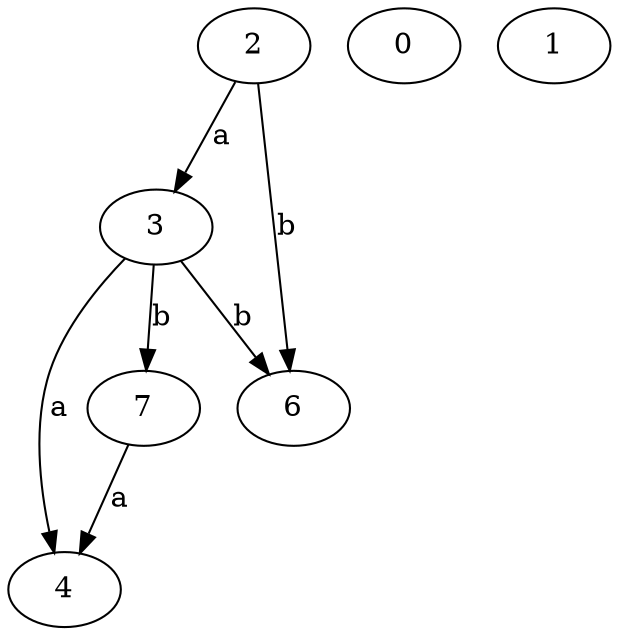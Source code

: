 strict digraph  {
2;
3;
0;
4;
1;
6;
7;
2 -> 3  [label=a];
2 -> 6  [label=b];
3 -> 4  [label=a];
3 -> 6  [label=b];
3 -> 7  [label=b];
7 -> 4  [label=a];
}
